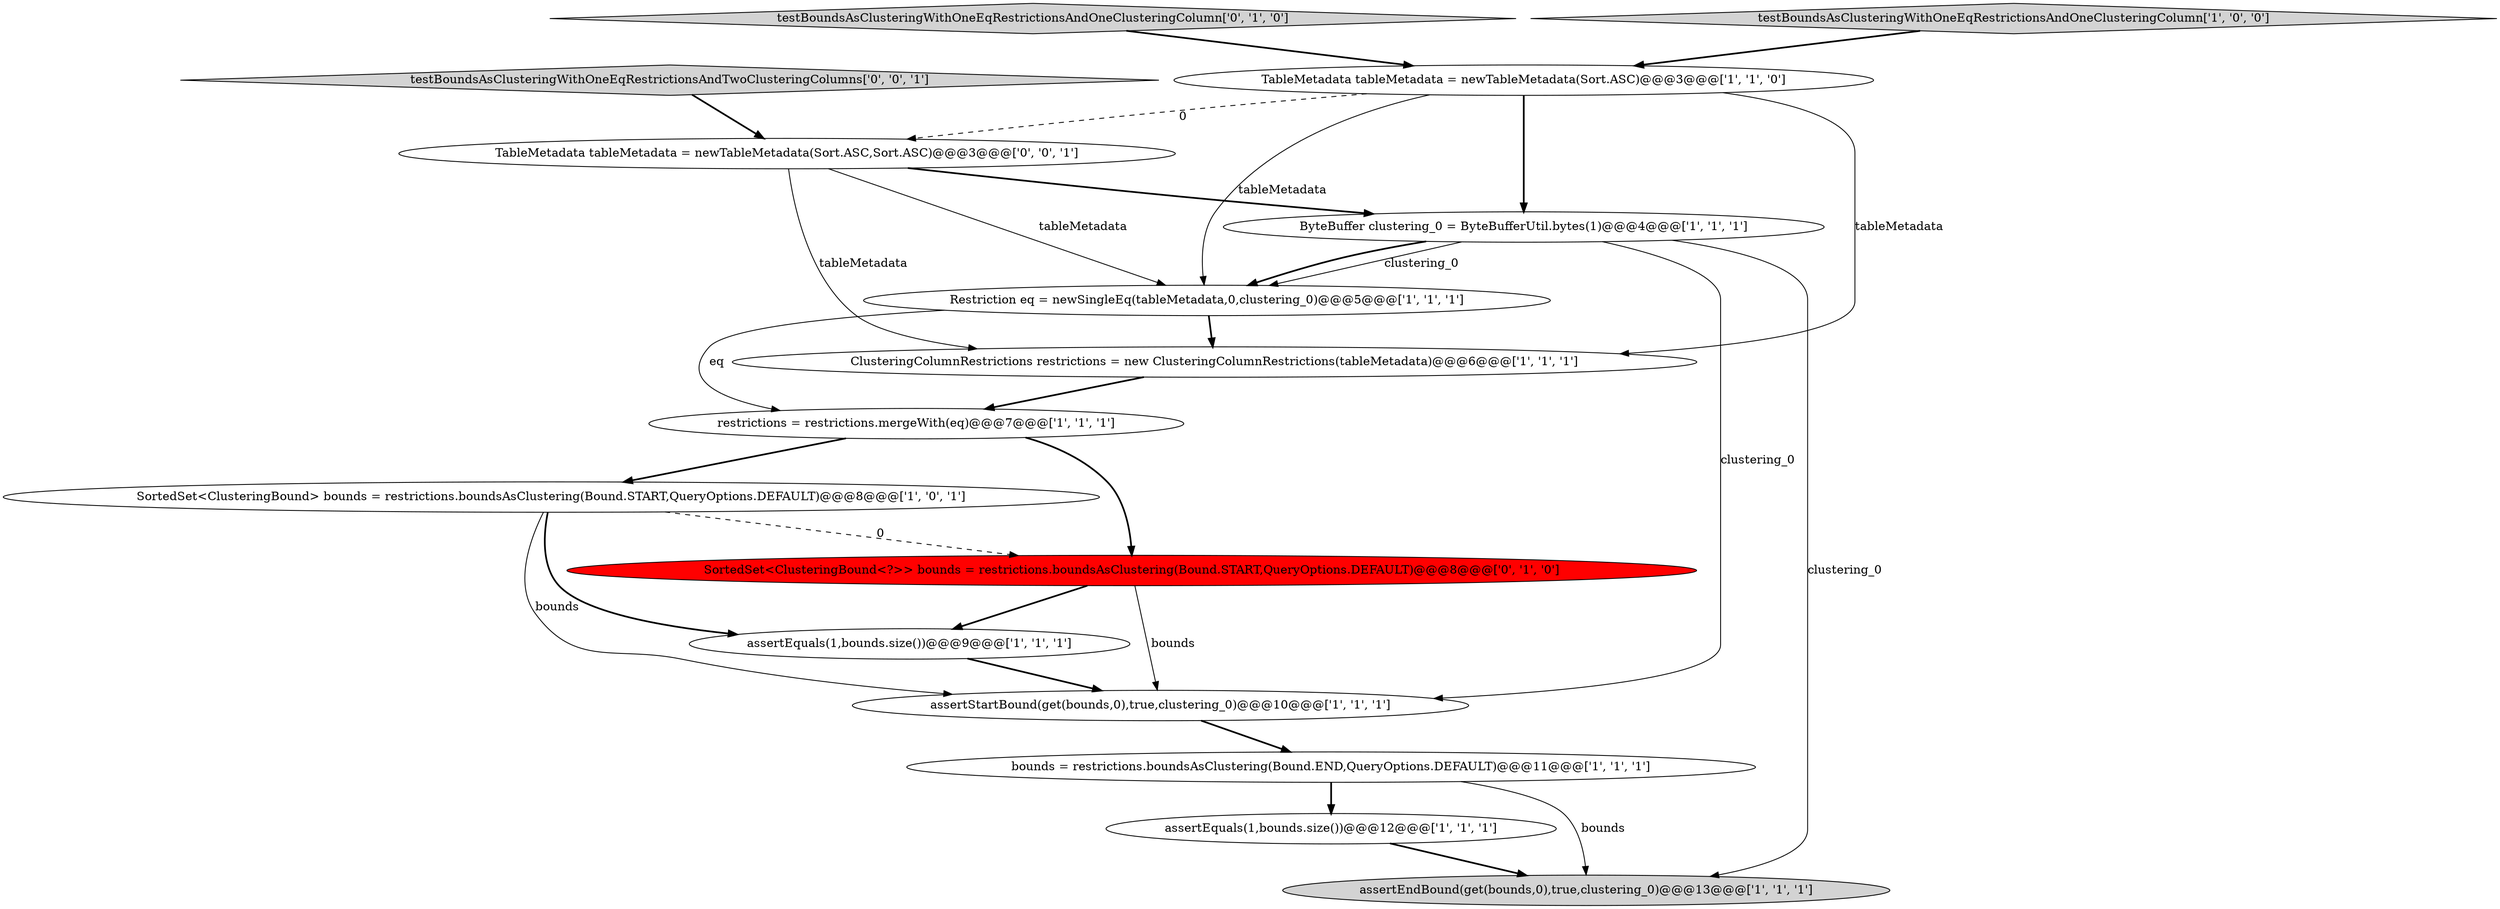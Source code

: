 digraph {
7 [style = filled, label = "assertStartBound(get(bounds,0),true,clustering_0)@@@10@@@['1', '1', '1']", fillcolor = white, shape = ellipse image = "AAA0AAABBB1BBB"];
5 [style = filled, label = "Restriction eq = newSingleEq(tableMetadata,0,clustering_0)@@@5@@@['1', '1', '1']", fillcolor = white, shape = ellipse image = "AAA0AAABBB1BBB"];
9 [style = filled, label = "restrictions = restrictions.mergeWith(eq)@@@7@@@['1', '1', '1']", fillcolor = white, shape = ellipse image = "AAA0AAABBB1BBB"];
15 [style = filled, label = "testBoundsAsClusteringWithOneEqRestrictionsAndTwoClusteringColumns['0', '0', '1']", fillcolor = lightgray, shape = diamond image = "AAA0AAABBB3BBB"];
8 [style = filled, label = "ClusteringColumnRestrictions restrictions = new ClusteringColumnRestrictions(tableMetadata)@@@6@@@['1', '1', '1']", fillcolor = white, shape = ellipse image = "AAA0AAABBB1BBB"];
13 [style = filled, label = "SortedSet<ClusteringBound<?>> bounds = restrictions.boundsAsClustering(Bound.START,QueryOptions.DEFAULT)@@@8@@@['0', '1', '0']", fillcolor = red, shape = ellipse image = "AAA1AAABBB2BBB"];
3 [style = filled, label = "assertEndBound(get(bounds,0),true,clustering_0)@@@13@@@['1', '1', '1']", fillcolor = lightgray, shape = ellipse image = "AAA0AAABBB1BBB"];
6 [style = filled, label = "assertEquals(1,bounds.size())@@@9@@@['1', '1', '1']", fillcolor = white, shape = ellipse image = "AAA0AAABBB1BBB"];
1 [style = filled, label = "TableMetadata tableMetadata = newTableMetadata(Sort.ASC)@@@3@@@['1', '1', '0']", fillcolor = white, shape = ellipse image = "AAA0AAABBB1BBB"];
11 [style = filled, label = "assertEquals(1,bounds.size())@@@12@@@['1', '1', '1']", fillcolor = white, shape = ellipse image = "AAA0AAABBB1BBB"];
12 [style = filled, label = "testBoundsAsClusteringWithOneEqRestrictionsAndOneClusteringColumn['0', '1', '0']", fillcolor = lightgray, shape = diamond image = "AAA0AAABBB2BBB"];
0 [style = filled, label = "bounds = restrictions.boundsAsClustering(Bound.END,QueryOptions.DEFAULT)@@@11@@@['1', '1', '1']", fillcolor = white, shape = ellipse image = "AAA0AAABBB1BBB"];
10 [style = filled, label = "testBoundsAsClusteringWithOneEqRestrictionsAndOneClusteringColumn['1', '0', '0']", fillcolor = lightgray, shape = diamond image = "AAA0AAABBB1BBB"];
14 [style = filled, label = "TableMetadata tableMetadata = newTableMetadata(Sort.ASC,Sort.ASC)@@@3@@@['0', '0', '1']", fillcolor = white, shape = ellipse image = "AAA0AAABBB3BBB"];
4 [style = filled, label = "ByteBuffer clustering_0 = ByteBufferUtil.bytes(1)@@@4@@@['1', '1', '1']", fillcolor = white, shape = ellipse image = "AAA0AAABBB1BBB"];
2 [style = filled, label = "SortedSet<ClusteringBound> bounds = restrictions.boundsAsClustering(Bound.START,QueryOptions.DEFAULT)@@@8@@@['1', '0', '1']", fillcolor = white, shape = ellipse image = "AAA0AAABBB1BBB"];
1->5 [style = solid, label="tableMetadata"];
5->8 [style = bold, label=""];
1->4 [style = bold, label=""];
15->14 [style = bold, label=""];
1->14 [style = dashed, label="0"];
0->3 [style = solid, label="bounds"];
9->2 [style = bold, label=""];
2->6 [style = bold, label=""];
13->7 [style = solid, label="bounds"];
0->11 [style = bold, label=""];
7->0 [style = bold, label=""];
4->7 [style = solid, label="clustering_0"];
12->1 [style = bold, label=""];
1->8 [style = solid, label="tableMetadata"];
2->7 [style = solid, label="bounds"];
14->4 [style = bold, label=""];
4->5 [style = solid, label="clustering_0"];
11->3 [style = bold, label=""];
2->13 [style = dashed, label="0"];
14->8 [style = solid, label="tableMetadata"];
4->3 [style = solid, label="clustering_0"];
8->9 [style = bold, label=""];
5->9 [style = solid, label="eq"];
13->6 [style = bold, label=""];
6->7 [style = bold, label=""];
10->1 [style = bold, label=""];
4->5 [style = bold, label=""];
14->5 [style = solid, label="tableMetadata"];
9->13 [style = bold, label=""];
}
